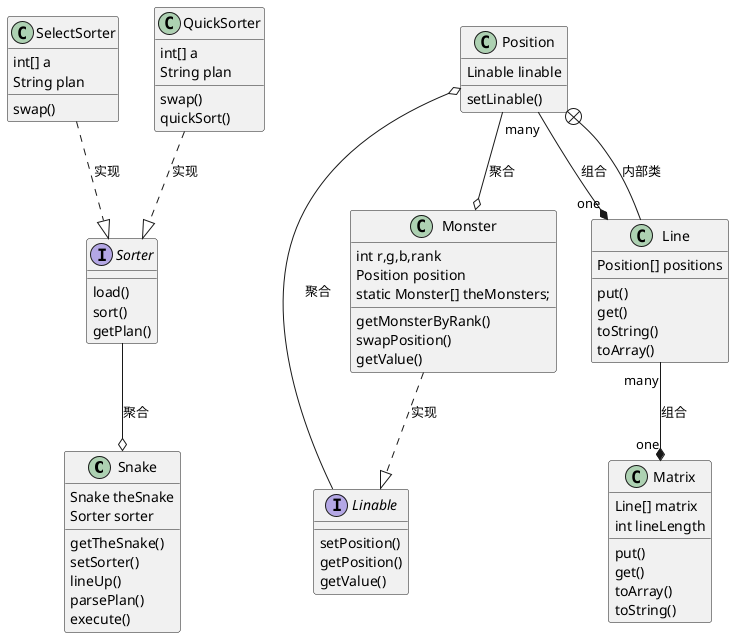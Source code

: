 @startuml classes



class Snake{
    Snake theSnake   
    Sorter sorter
    getTheSnake()
    setSorter()
    lineUp()
    parsePlan()
    execute()
}

interface Sorter{
    load()
    sort()
    getPlan()
}
class SelectSorter{
    int[] a
    String plan
    swap()
}
class QuickSorter{
    int[] a
    String plan
    swap()
    quickSort()
}

class Matrix{
    Line[] matrix
    int lineLength
    put()
    get()
    toArray()
    toString()
}
interface Linable{
    setPosition()
    getPosition()
    getValue()
}

class Line{
    Position[] positions
    put()
    get()
    toString()
    toArray()
}

class Monster {
    int r,g,b,rank
    Position position
    static Monster[] theMonsters;
    getMonsterByRank()
    swapPosition()
    getValue()
}

class Position{
    Linable linable
    setLinable()
}

Linable  --o   Position :聚合
Position --o   Monster :聚合
Sorter --o Snake :聚合
Position "many" --* "one" Line   :组合
Line "many" --* "one" Matrix :组合

Monster ..|>Linable :实现
SelectSorter..|> Sorter :实现
QuickSorter..|> Sorter :实现

Position +-- Line :内部类



@enduml